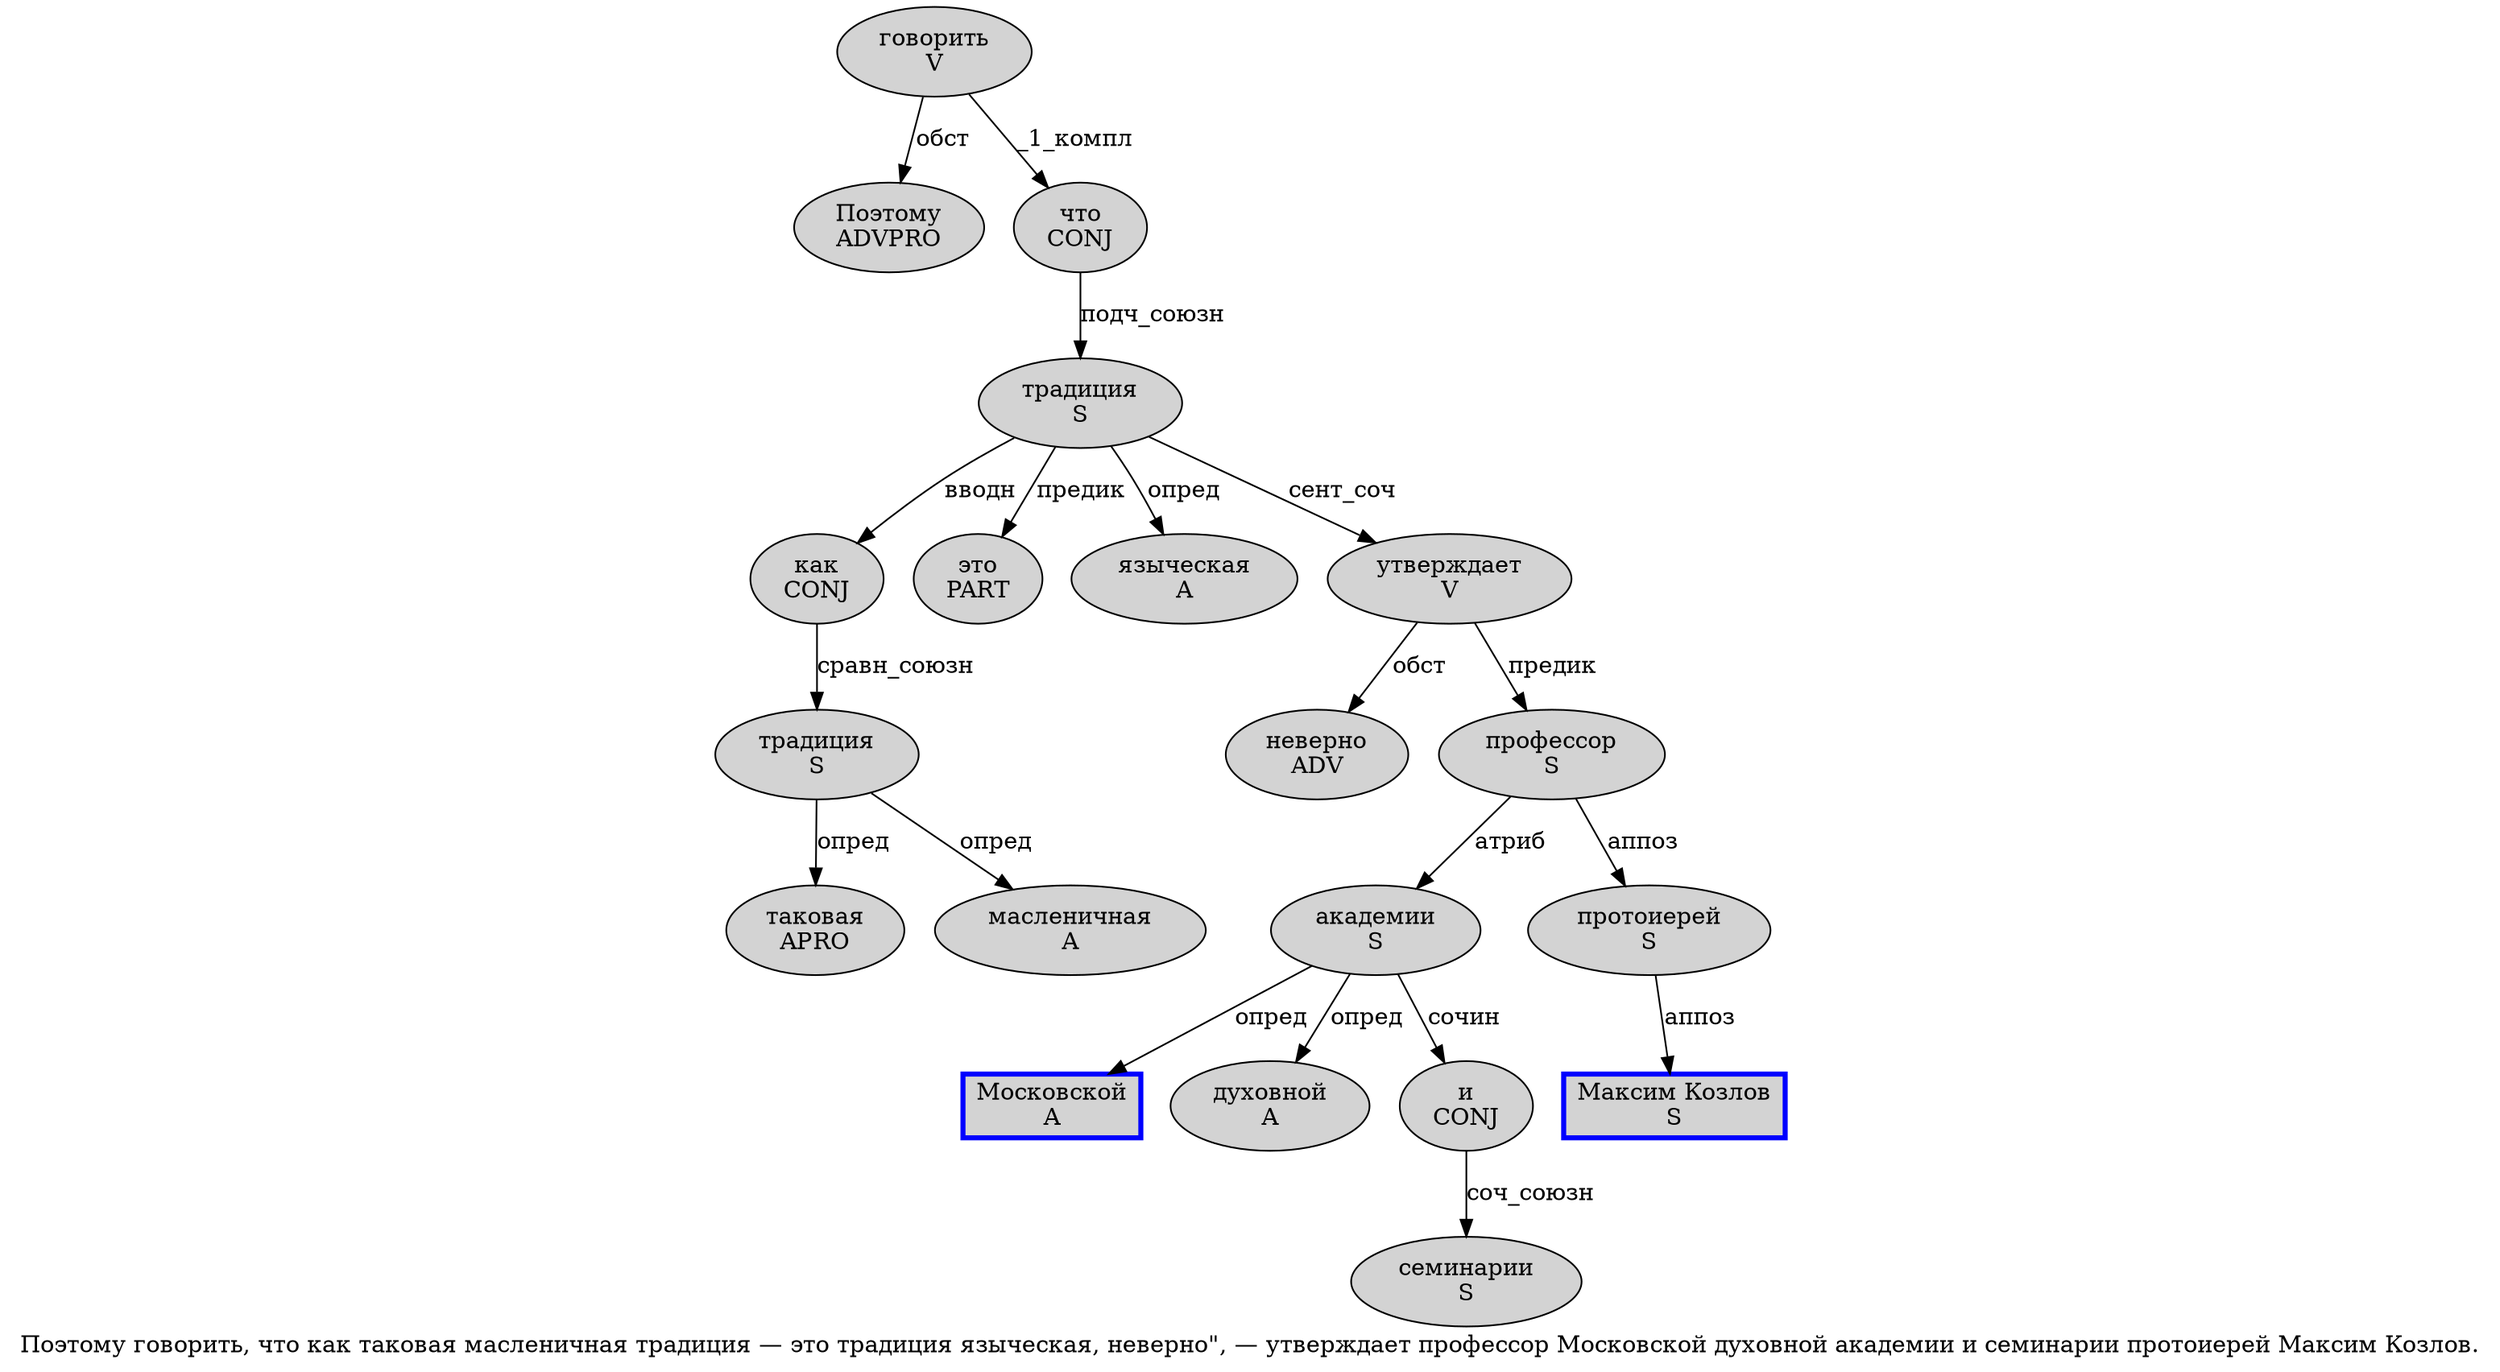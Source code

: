 digraph SENTENCE_722 {
	graph [label="Поэтому говорить, что как таковая масленичная традиция — это традиция языческая, неверно\", — утверждает профессор Московской духовной академии и семинарии протоиерей Максим Козлов."]
	node [style=filled]
		0 [label="Поэтому
ADVPRO" color="" fillcolor=lightgray penwidth=1 shape=ellipse]
		1 [label="говорить
V" color="" fillcolor=lightgray penwidth=1 shape=ellipse]
		3 [label="что
CONJ" color="" fillcolor=lightgray penwidth=1 shape=ellipse]
		4 [label="как
CONJ" color="" fillcolor=lightgray penwidth=1 shape=ellipse]
		5 [label="таковая
APRO" color="" fillcolor=lightgray penwidth=1 shape=ellipse]
		6 [label="масленичная
A" color="" fillcolor=lightgray penwidth=1 shape=ellipse]
		7 [label="традиция
S" color="" fillcolor=lightgray penwidth=1 shape=ellipse]
		9 [label="это
PART" color="" fillcolor=lightgray penwidth=1 shape=ellipse]
		10 [label="традиция
S" color="" fillcolor=lightgray penwidth=1 shape=ellipse]
		11 [label="языческая
A" color="" fillcolor=lightgray penwidth=1 shape=ellipse]
		13 [label="неверно
ADV" color="" fillcolor=lightgray penwidth=1 shape=ellipse]
		17 [label="утверждает
V" color="" fillcolor=lightgray penwidth=1 shape=ellipse]
		18 [label="профессор
S" color="" fillcolor=lightgray penwidth=1 shape=ellipse]
		19 [label="Московской
A" color=blue fillcolor=lightgray penwidth=3 shape=box]
		20 [label="духовной
A" color="" fillcolor=lightgray penwidth=1 shape=ellipse]
		21 [label="академии
S" color="" fillcolor=lightgray penwidth=1 shape=ellipse]
		22 [label="и
CONJ" color="" fillcolor=lightgray penwidth=1 shape=ellipse]
		23 [label="семинарии
S" color="" fillcolor=lightgray penwidth=1 shape=ellipse]
		24 [label="протоиерей
S" color="" fillcolor=lightgray penwidth=1 shape=ellipse]
		25 [label="Максим Козлов
S" color=blue fillcolor=lightgray penwidth=3 shape=box]
			17 -> 13 [label="обст"]
			17 -> 18 [label="предик"]
			1 -> 0 [label="обст"]
			1 -> 3 [label="_1_компл"]
			4 -> 7 [label="сравн_союзн"]
			21 -> 19 [label="опред"]
			21 -> 20 [label="опред"]
			21 -> 22 [label="сочин"]
			24 -> 25 [label="аппоз"]
			22 -> 23 [label="соч_союзн"]
			10 -> 4 [label="вводн"]
			10 -> 9 [label="предик"]
			10 -> 11 [label="опред"]
			10 -> 17 [label="сент_соч"]
			18 -> 21 [label="атриб"]
			18 -> 24 [label="аппоз"]
			3 -> 10 [label="подч_союзн"]
			7 -> 5 [label="опред"]
			7 -> 6 [label="опред"]
}